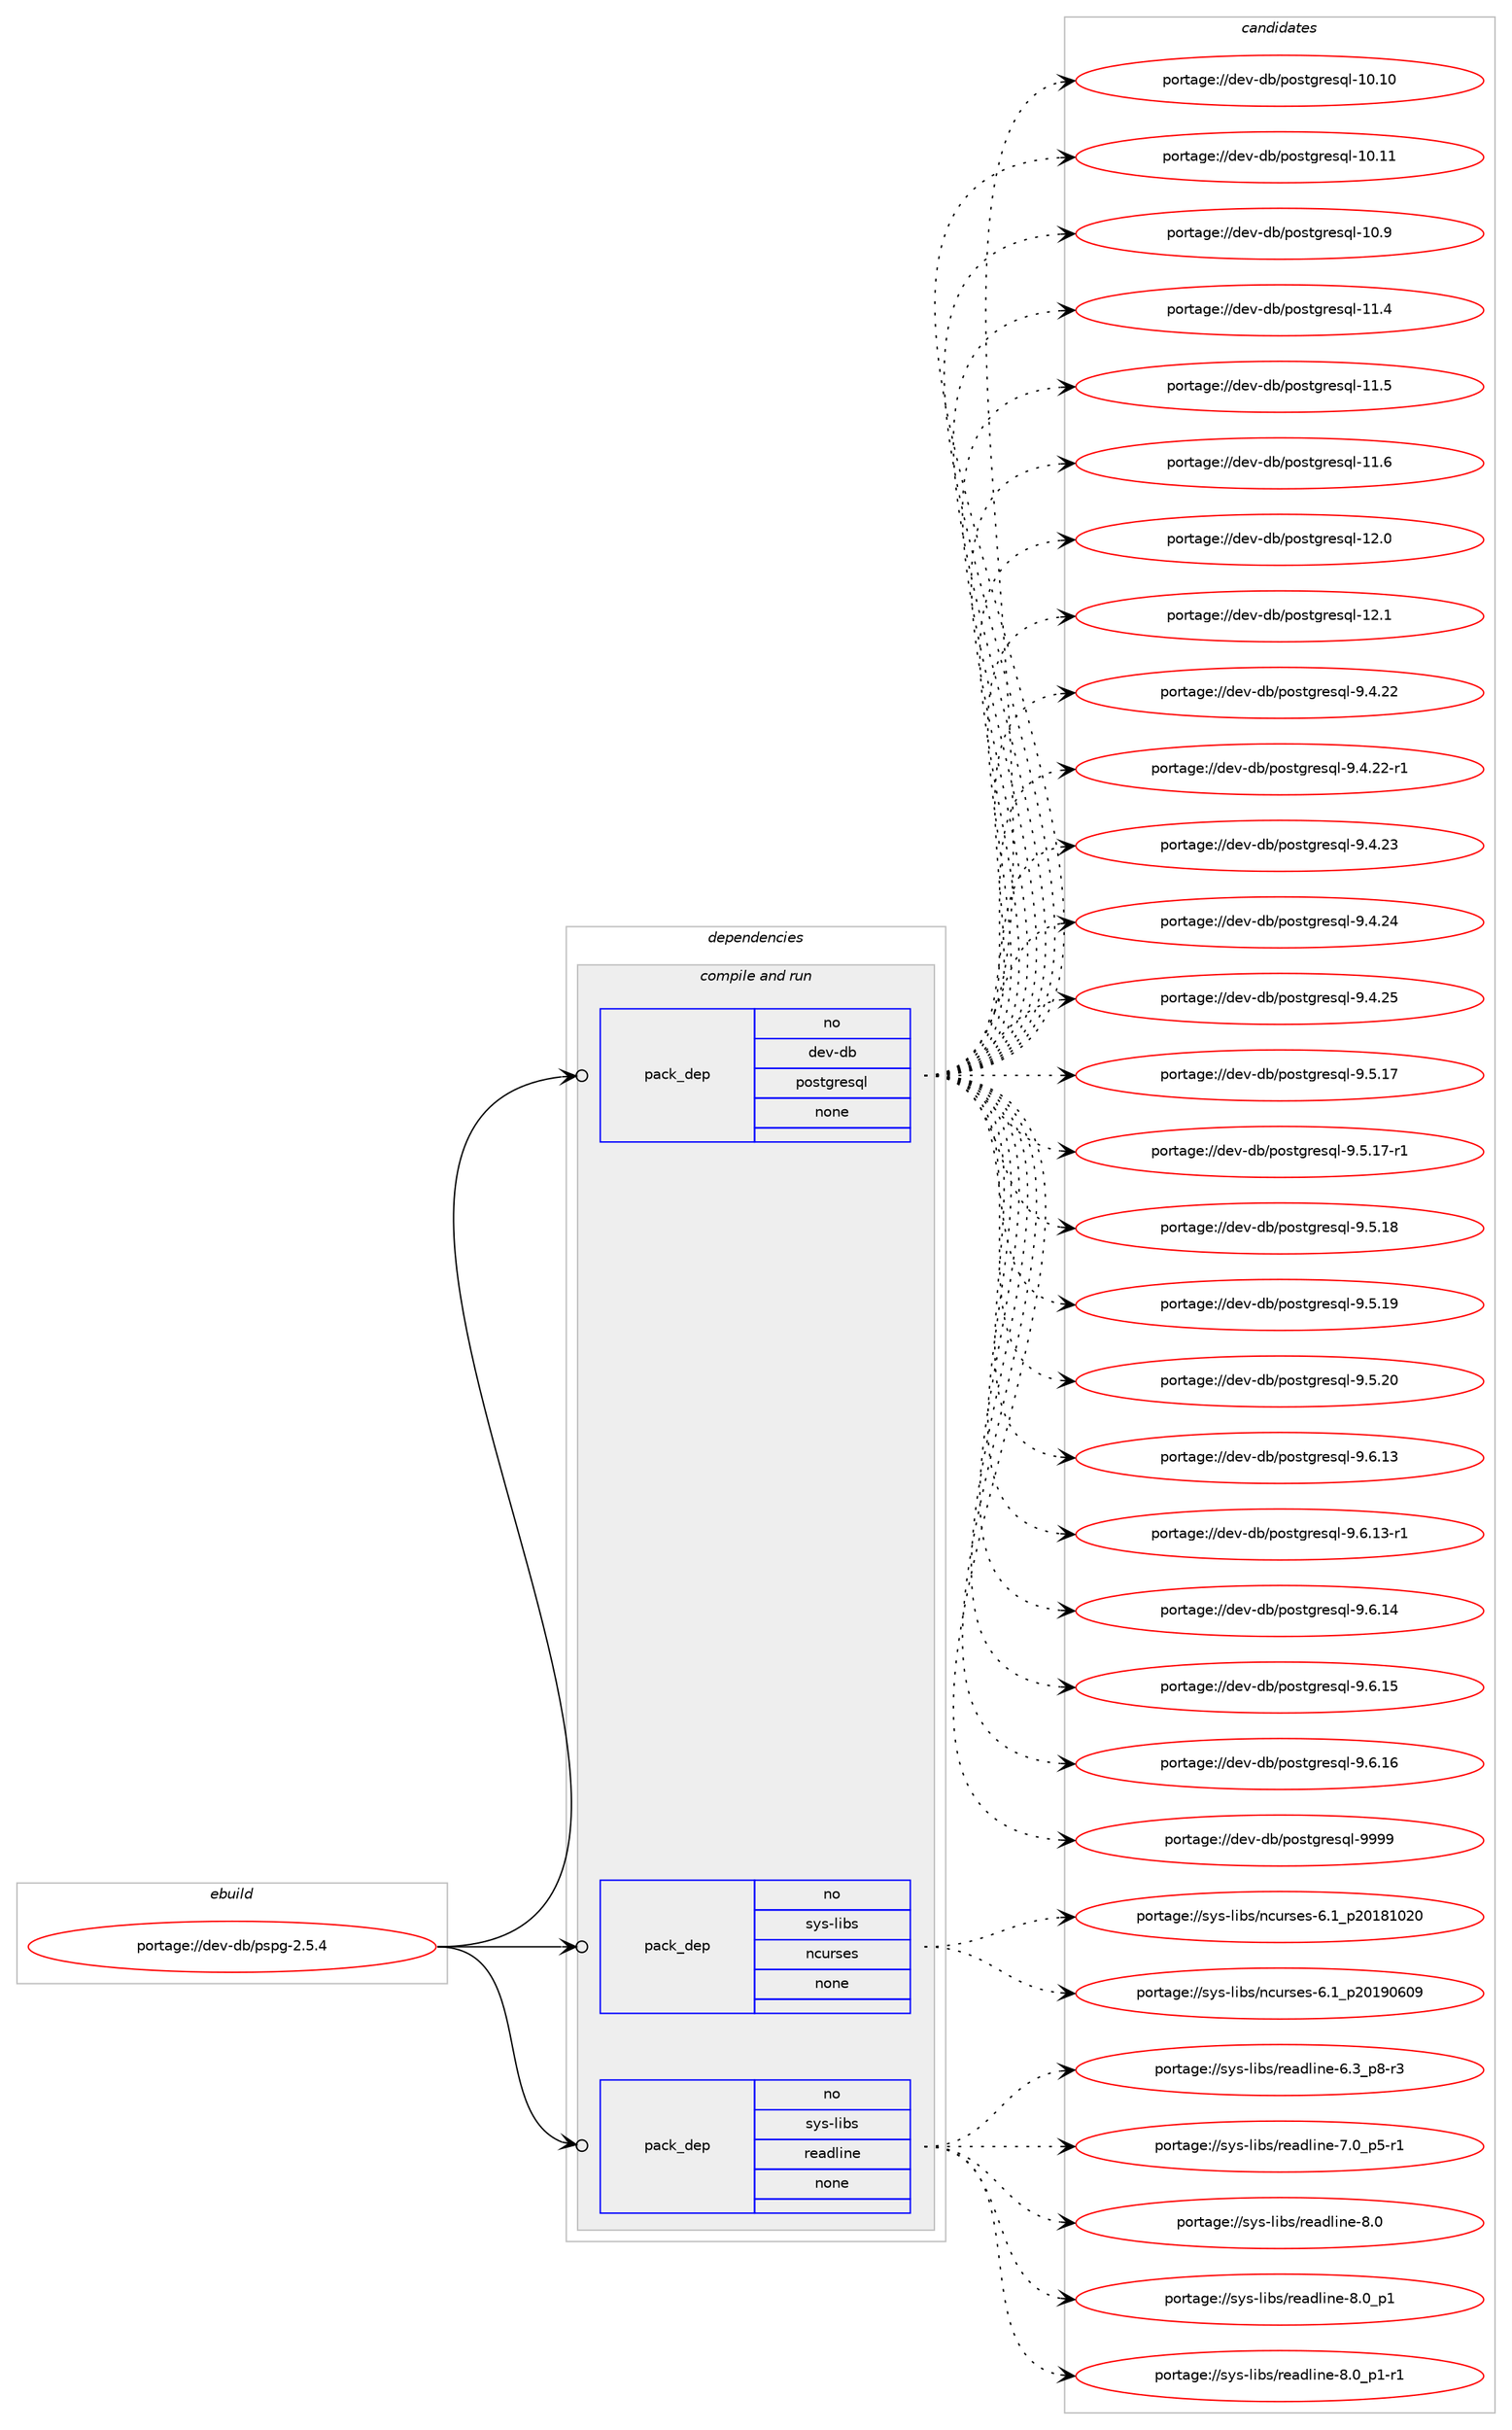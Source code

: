digraph prolog {

# *************
# Graph options
# *************

newrank=true;
concentrate=true;
compound=true;
graph [rankdir=LR,fontname=Helvetica,fontsize=10,ranksep=1.5];#, ranksep=2.5, nodesep=0.2];
edge  [arrowhead=vee];
node  [fontname=Helvetica,fontsize=10];

# **********
# The ebuild
# **********

subgraph cluster_leftcol {
color=gray;
rank=same;
label=<<i>ebuild</i>>;
id [label="portage://dev-db/pspg-2.5.4", color=red, width=4, href="../dev-db/pspg-2.5.4.svg"];
}

# ****************
# The dependencies
# ****************

subgraph cluster_midcol {
color=gray;
label=<<i>dependencies</i>>;
subgraph cluster_compile {
fillcolor="#eeeeee";
style=filled;
label=<<i>compile</i>>;
}
subgraph cluster_compileandrun {
fillcolor="#eeeeee";
style=filled;
label=<<i>compile and run</i>>;
subgraph pack43675 {
dependency58590 [label=<<TABLE BORDER="0" CELLBORDER="1" CELLSPACING="0" CELLPADDING="4" WIDTH="220"><TR><TD ROWSPAN="6" CELLPADDING="30">pack_dep</TD></TR><TR><TD WIDTH="110">no</TD></TR><TR><TD>dev-db</TD></TR><TR><TD>postgresql</TD></TR><TR><TD>none</TD></TR><TR><TD></TD></TR></TABLE>>, shape=none, color=blue];
}
id:e -> dependency58590:w [weight=20,style="solid",arrowhead="odotvee"];
subgraph pack43676 {
dependency58591 [label=<<TABLE BORDER="0" CELLBORDER="1" CELLSPACING="0" CELLPADDING="4" WIDTH="220"><TR><TD ROWSPAN="6" CELLPADDING="30">pack_dep</TD></TR><TR><TD WIDTH="110">no</TD></TR><TR><TD>sys-libs</TD></TR><TR><TD>ncurses</TD></TR><TR><TD>none</TD></TR><TR><TD></TD></TR></TABLE>>, shape=none, color=blue];
}
id:e -> dependency58591:w [weight=20,style="solid",arrowhead="odotvee"];
subgraph pack43677 {
dependency58592 [label=<<TABLE BORDER="0" CELLBORDER="1" CELLSPACING="0" CELLPADDING="4" WIDTH="220"><TR><TD ROWSPAN="6" CELLPADDING="30">pack_dep</TD></TR><TR><TD WIDTH="110">no</TD></TR><TR><TD>sys-libs</TD></TR><TR><TD>readline</TD></TR><TR><TD>none</TD></TR><TR><TD></TD></TR></TABLE>>, shape=none, color=blue];
}
id:e -> dependency58592:w [weight=20,style="solid",arrowhead="odotvee"];
}
subgraph cluster_run {
fillcolor="#eeeeee";
style=filled;
label=<<i>run</i>>;
}
}

# **************
# The candidates
# **************

subgraph cluster_choices {
rank=same;
color=gray;
label=<<i>candidates</i>>;

subgraph choice43675 {
color=black;
nodesep=1;
choiceportage100101118451009847112111115116103114101115113108454948464948 [label="portage://dev-db/postgresql-10.10", color=red, width=4,href="../dev-db/postgresql-10.10.svg"];
choiceportage100101118451009847112111115116103114101115113108454948464949 [label="portage://dev-db/postgresql-10.11", color=red, width=4,href="../dev-db/postgresql-10.11.svg"];
choiceportage1001011184510098471121111151161031141011151131084549484657 [label="portage://dev-db/postgresql-10.9", color=red, width=4,href="../dev-db/postgresql-10.9.svg"];
choiceportage1001011184510098471121111151161031141011151131084549494652 [label="portage://dev-db/postgresql-11.4", color=red, width=4,href="../dev-db/postgresql-11.4.svg"];
choiceportage1001011184510098471121111151161031141011151131084549494653 [label="portage://dev-db/postgresql-11.5", color=red, width=4,href="../dev-db/postgresql-11.5.svg"];
choiceportage1001011184510098471121111151161031141011151131084549494654 [label="portage://dev-db/postgresql-11.6", color=red, width=4,href="../dev-db/postgresql-11.6.svg"];
choiceportage1001011184510098471121111151161031141011151131084549504648 [label="portage://dev-db/postgresql-12.0", color=red, width=4,href="../dev-db/postgresql-12.0.svg"];
choiceportage1001011184510098471121111151161031141011151131084549504649 [label="portage://dev-db/postgresql-12.1", color=red, width=4,href="../dev-db/postgresql-12.1.svg"];
choiceportage10010111845100984711211111511610311410111511310845574652465050 [label="portage://dev-db/postgresql-9.4.22", color=red, width=4,href="../dev-db/postgresql-9.4.22.svg"];
choiceportage100101118451009847112111115116103114101115113108455746524650504511449 [label="portage://dev-db/postgresql-9.4.22-r1", color=red, width=4,href="../dev-db/postgresql-9.4.22-r1.svg"];
choiceportage10010111845100984711211111511610311410111511310845574652465051 [label="portage://dev-db/postgresql-9.4.23", color=red, width=4,href="../dev-db/postgresql-9.4.23.svg"];
choiceportage10010111845100984711211111511610311410111511310845574652465052 [label="portage://dev-db/postgresql-9.4.24", color=red, width=4,href="../dev-db/postgresql-9.4.24.svg"];
choiceportage10010111845100984711211111511610311410111511310845574652465053 [label="portage://dev-db/postgresql-9.4.25", color=red, width=4,href="../dev-db/postgresql-9.4.25.svg"];
choiceportage10010111845100984711211111511610311410111511310845574653464955 [label="portage://dev-db/postgresql-9.5.17", color=red, width=4,href="../dev-db/postgresql-9.5.17.svg"];
choiceportage100101118451009847112111115116103114101115113108455746534649554511449 [label="portage://dev-db/postgresql-9.5.17-r1", color=red, width=4,href="../dev-db/postgresql-9.5.17-r1.svg"];
choiceportage10010111845100984711211111511610311410111511310845574653464956 [label="portage://dev-db/postgresql-9.5.18", color=red, width=4,href="../dev-db/postgresql-9.5.18.svg"];
choiceportage10010111845100984711211111511610311410111511310845574653464957 [label="portage://dev-db/postgresql-9.5.19", color=red, width=4,href="../dev-db/postgresql-9.5.19.svg"];
choiceportage10010111845100984711211111511610311410111511310845574653465048 [label="portage://dev-db/postgresql-9.5.20", color=red, width=4,href="../dev-db/postgresql-9.5.20.svg"];
choiceportage10010111845100984711211111511610311410111511310845574654464951 [label="portage://dev-db/postgresql-9.6.13", color=red, width=4,href="../dev-db/postgresql-9.6.13.svg"];
choiceportage100101118451009847112111115116103114101115113108455746544649514511449 [label="portage://dev-db/postgresql-9.6.13-r1", color=red, width=4,href="../dev-db/postgresql-9.6.13-r1.svg"];
choiceportage10010111845100984711211111511610311410111511310845574654464952 [label="portage://dev-db/postgresql-9.6.14", color=red, width=4,href="../dev-db/postgresql-9.6.14.svg"];
choiceportage10010111845100984711211111511610311410111511310845574654464953 [label="portage://dev-db/postgresql-9.6.15", color=red, width=4,href="../dev-db/postgresql-9.6.15.svg"];
choiceportage10010111845100984711211111511610311410111511310845574654464954 [label="portage://dev-db/postgresql-9.6.16", color=red, width=4,href="../dev-db/postgresql-9.6.16.svg"];
choiceportage1001011184510098471121111151161031141011151131084557575757 [label="portage://dev-db/postgresql-9999", color=red, width=4,href="../dev-db/postgresql-9999.svg"];
dependency58590:e -> choiceportage100101118451009847112111115116103114101115113108454948464948:w [style=dotted,weight="100"];
dependency58590:e -> choiceportage100101118451009847112111115116103114101115113108454948464949:w [style=dotted,weight="100"];
dependency58590:e -> choiceportage1001011184510098471121111151161031141011151131084549484657:w [style=dotted,weight="100"];
dependency58590:e -> choiceportage1001011184510098471121111151161031141011151131084549494652:w [style=dotted,weight="100"];
dependency58590:e -> choiceportage1001011184510098471121111151161031141011151131084549494653:w [style=dotted,weight="100"];
dependency58590:e -> choiceportage1001011184510098471121111151161031141011151131084549494654:w [style=dotted,weight="100"];
dependency58590:e -> choiceportage1001011184510098471121111151161031141011151131084549504648:w [style=dotted,weight="100"];
dependency58590:e -> choiceportage1001011184510098471121111151161031141011151131084549504649:w [style=dotted,weight="100"];
dependency58590:e -> choiceportage10010111845100984711211111511610311410111511310845574652465050:w [style=dotted,weight="100"];
dependency58590:e -> choiceportage100101118451009847112111115116103114101115113108455746524650504511449:w [style=dotted,weight="100"];
dependency58590:e -> choiceportage10010111845100984711211111511610311410111511310845574652465051:w [style=dotted,weight="100"];
dependency58590:e -> choiceportage10010111845100984711211111511610311410111511310845574652465052:w [style=dotted,weight="100"];
dependency58590:e -> choiceportage10010111845100984711211111511610311410111511310845574652465053:w [style=dotted,weight="100"];
dependency58590:e -> choiceportage10010111845100984711211111511610311410111511310845574653464955:w [style=dotted,weight="100"];
dependency58590:e -> choiceportage100101118451009847112111115116103114101115113108455746534649554511449:w [style=dotted,weight="100"];
dependency58590:e -> choiceportage10010111845100984711211111511610311410111511310845574653464956:w [style=dotted,weight="100"];
dependency58590:e -> choiceportage10010111845100984711211111511610311410111511310845574653464957:w [style=dotted,weight="100"];
dependency58590:e -> choiceportage10010111845100984711211111511610311410111511310845574653465048:w [style=dotted,weight="100"];
dependency58590:e -> choiceportage10010111845100984711211111511610311410111511310845574654464951:w [style=dotted,weight="100"];
dependency58590:e -> choiceportage100101118451009847112111115116103114101115113108455746544649514511449:w [style=dotted,weight="100"];
dependency58590:e -> choiceportage10010111845100984711211111511610311410111511310845574654464952:w [style=dotted,weight="100"];
dependency58590:e -> choiceportage10010111845100984711211111511610311410111511310845574654464953:w [style=dotted,weight="100"];
dependency58590:e -> choiceportage10010111845100984711211111511610311410111511310845574654464954:w [style=dotted,weight="100"];
dependency58590:e -> choiceportage1001011184510098471121111151161031141011151131084557575757:w [style=dotted,weight="100"];
}
subgraph choice43676 {
color=black;
nodesep=1;
choiceportage1151211154510810598115471109911711411510111545544649951125048495649485048 [label="portage://sys-libs/ncurses-6.1_p20181020", color=red, width=4,href="../sys-libs/ncurses-6.1_p20181020.svg"];
choiceportage1151211154510810598115471109911711411510111545544649951125048495748544857 [label="portage://sys-libs/ncurses-6.1_p20190609", color=red, width=4,href="../sys-libs/ncurses-6.1_p20190609.svg"];
dependency58591:e -> choiceportage1151211154510810598115471109911711411510111545544649951125048495649485048:w [style=dotted,weight="100"];
dependency58591:e -> choiceportage1151211154510810598115471109911711411510111545544649951125048495748544857:w [style=dotted,weight="100"];
}
subgraph choice43677 {
color=black;
nodesep=1;
choiceportage115121115451081059811547114101971001081051101014554465195112564511451 [label="portage://sys-libs/readline-6.3_p8-r3", color=red, width=4,href="../sys-libs/readline-6.3_p8-r3.svg"];
choiceportage115121115451081059811547114101971001081051101014555464895112534511449 [label="portage://sys-libs/readline-7.0_p5-r1", color=red, width=4,href="../sys-libs/readline-7.0_p5-r1.svg"];
choiceportage1151211154510810598115471141019710010810511010145564648 [label="portage://sys-libs/readline-8.0", color=red, width=4,href="../sys-libs/readline-8.0.svg"];
choiceportage11512111545108105981154711410197100108105110101455646489511249 [label="portage://sys-libs/readline-8.0_p1", color=red, width=4,href="../sys-libs/readline-8.0_p1.svg"];
choiceportage115121115451081059811547114101971001081051101014556464895112494511449 [label="portage://sys-libs/readline-8.0_p1-r1", color=red, width=4,href="../sys-libs/readline-8.0_p1-r1.svg"];
dependency58592:e -> choiceportage115121115451081059811547114101971001081051101014554465195112564511451:w [style=dotted,weight="100"];
dependency58592:e -> choiceportage115121115451081059811547114101971001081051101014555464895112534511449:w [style=dotted,weight="100"];
dependency58592:e -> choiceportage1151211154510810598115471141019710010810511010145564648:w [style=dotted,weight="100"];
dependency58592:e -> choiceportage11512111545108105981154711410197100108105110101455646489511249:w [style=dotted,weight="100"];
dependency58592:e -> choiceportage115121115451081059811547114101971001081051101014556464895112494511449:w [style=dotted,weight="100"];
}
}

}
